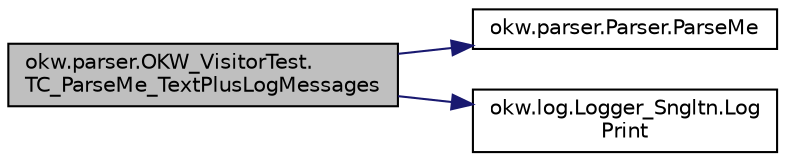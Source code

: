 digraph "okw.parser.OKW_VisitorTest.TC_ParseMe_TextPlusLogMessages"
{
 // INTERACTIVE_SVG=YES
 // LATEX_PDF_SIZE
  edge [fontname="Helvetica",fontsize="10",labelfontname="Helvetica",labelfontsize="10"];
  node [fontname="Helvetica",fontsize="10",shape=record];
  rankdir="LR";
  Node61 [label="okw.parser.OKW_VisitorTest.\lTC_ParseMe_TextPlusLogMessages",height=0.2,width=0.4,color="black", fillcolor="grey75", style="filled", fontcolor="black",tooltip="Testziel: OKW-Variable PathRoot auslesen."];
  Node61 -> Node62 [color="midnightblue",fontsize="10",style="solid",fontname="Helvetica"];
  Node62 [label="okw.parser.Parser.ParseMe",height=0.2,width=0.4,color="black", fillcolor="white", style="filled",URL="$classokw_1_1parser_1_1_parser.html#a46afb901847316c744413ce473ecada3",tooltip="Parst einen _List&lt string&gt, ersetzt die Parser-Schlüsslewörter durch Werte."];
  Node61 -> Node63 [color="midnightblue",fontsize="10",style="solid",fontname="Helvetica"];
  Node63 [label="okw.log.Logger_Sngltn.Log\lPrint",height=0.2,width=0.4,color="black", fillcolor="white", style="filled",URL="$classokw_1_1log_1_1_logger___sngltn.html#a8ebceaddd6cc6963ddb8e08c72ea808c",tooltip="LogPrint Function: Prints the values of expressions to the results file."];
}

